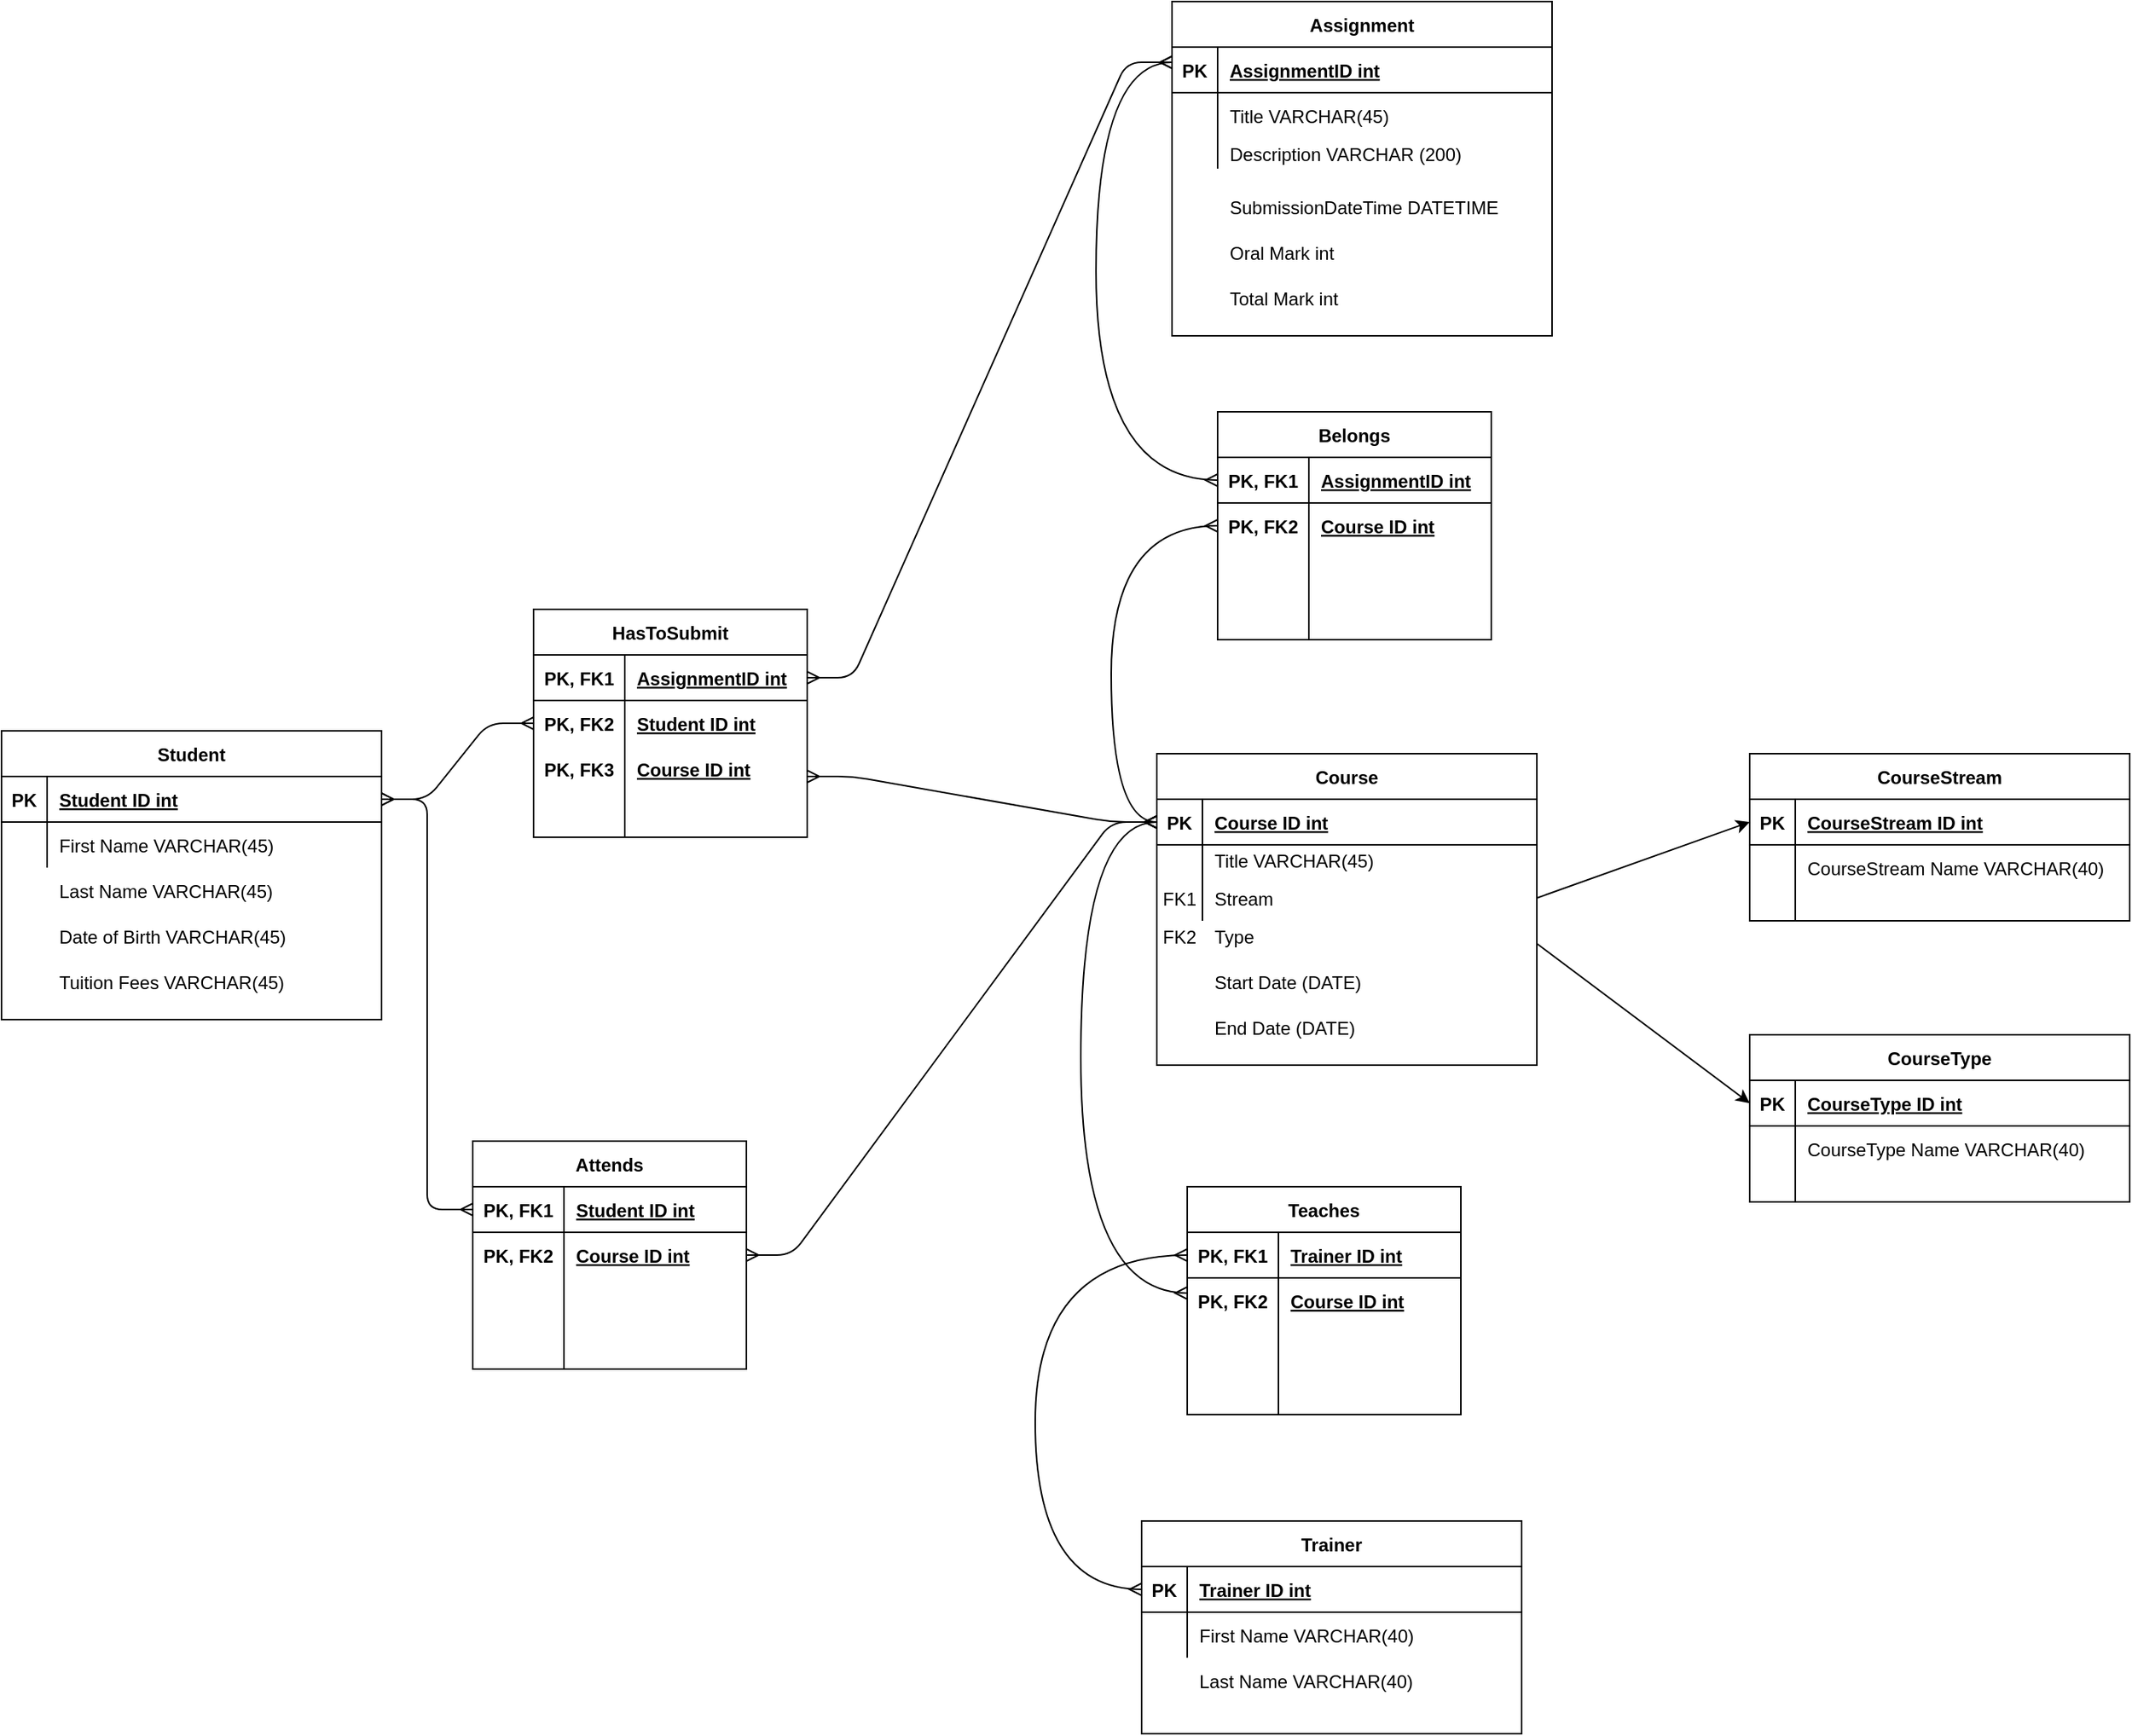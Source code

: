 <mxfile version="13.9.9" type="device"><diagram id="R2lEEEUBdFMjLlhIrx00" name="Page-1"><mxGraphModel dx="1874" dy="1692" grid="1" gridSize="10" guides="1" tooltips="1" connect="1" arrows="1" fold="1" page="1" pageScale="1" pageWidth="850" pageHeight="1100" background="none" math="0" shadow="0" extFonts="Permanent Marker^https://fonts.googleapis.com/css?family=Permanent+Marker"><root><mxCell id="0"/><mxCell id="1" parent="0"/><mxCell id="C-vyLk0tnHw3VtMMgP7b-2" value="Course" style="shape=table;startSize=30;container=1;collapsible=1;childLayout=tableLayout;fixedRows=1;rowLines=0;fontStyle=1;align=center;resizeLast=1;" parent="1" vertex="1"><mxGeometry x="610" y="-265" width="250" height="205" as="geometry"/></mxCell><mxCell id="C-vyLk0tnHw3VtMMgP7b-3" value="" style="shape=partialRectangle;collapsible=0;dropTarget=0;pointerEvents=0;fillColor=none;points=[[0,0.5],[1,0.5]];portConstraint=eastwest;top=0;left=0;right=0;bottom=1;" parent="C-vyLk0tnHw3VtMMgP7b-2" vertex="1"><mxGeometry y="30" width="250" height="30" as="geometry"/></mxCell><mxCell id="C-vyLk0tnHw3VtMMgP7b-4" value="PK" style="shape=partialRectangle;overflow=hidden;connectable=0;fillColor=none;top=0;left=0;bottom=0;right=0;fontStyle=1;" parent="C-vyLk0tnHw3VtMMgP7b-3" vertex="1"><mxGeometry width="30" height="30" as="geometry"/></mxCell><mxCell id="C-vyLk0tnHw3VtMMgP7b-5" value="Course ID int" style="shape=partialRectangle;overflow=hidden;connectable=0;fillColor=none;top=0;left=0;bottom=0;right=0;align=left;spacingLeft=6;fontStyle=5;" parent="C-vyLk0tnHw3VtMMgP7b-3" vertex="1"><mxGeometry x="30" width="220" height="30" as="geometry"/></mxCell><mxCell id="C-vyLk0tnHw3VtMMgP7b-6" value="" style="shape=partialRectangle;collapsible=0;dropTarget=0;pointerEvents=0;fillColor=none;points=[[0,0.5],[1,0.5]];portConstraint=eastwest;top=0;left=0;right=0;bottom=0;" parent="C-vyLk0tnHw3VtMMgP7b-2" vertex="1"><mxGeometry y="60" width="250" height="20" as="geometry"/></mxCell><mxCell id="C-vyLk0tnHw3VtMMgP7b-7" value="" style="shape=partialRectangle;overflow=hidden;connectable=0;fillColor=none;top=0;left=0;bottom=0;right=0;" parent="C-vyLk0tnHw3VtMMgP7b-6" vertex="1"><mxGeometry width="30" height="20" as="geometry"/></mxCell><mxCell id="C-vyLk0tnHw3VtMMgP7b-8" value="Title VARCHAR(45)" style="shape=partialRectangle;overflow=hidden;connectable=0;fillColor=none;top=0;left=0;bottom=0;right=0;align=left;spacingLeft=6;" parent="C-vyLk0tnHw3VtMMgP7b-6" vertex="1"><mxGeometry x="30" width="220" height="20" as="geometry"/></mxCell><mxCell id="C-vyLk0tnHw3VtMMgP7b-9" value="" style="shape=partialRectangle;collapsible=0;dropTarget=0;pointerEvents=0;fillColor=none;points=[[0,0.5],[1,0.5]];portConstraint=eastwest;top=0;left=0;right=0;bottom=0;" parent="C-vyLk0tnHw3VtMMgP7b-2" vertex="1"><mxGeometry y="80" width="250" height="30" as="geometry"/></mxCell><mxCell id="C-vyLk0tnHw3VtMMgP7b-10" value="FK1" style="shape=partialRectangle;overflow=hidden;connectable=0;fillColor=none;top=0;left=0;bottom=0;right=0;" parent="C-vyLk0tnHw3VtMMgP7b-9" vertex="1"><mxGeometry width="30" height="30" as="geometry"/></mxCell><mxCell id="C-vyLk0tnHw3VtMMgP7b-11" value="Stream" style="shape=partialRectangle;overflow=hidden;connectable=0;fillColor=none;top=0;left=0;bottom=0;right=0;align=left;spacingLeft=6;" parent="C-vyLk0tnHw3VtMMgP7b-9" vertex="1"><mxGeometry x="30" width="220" height="30" as="geometry"/></mxCell><mxCell id="C-vyLk0tnHw3VtMMgP7b-23" value="Student" style="shape=table;startSize=30;container=1;collapsible=1;childLayout=tableLayout;fixedRows=1;rowLines=0;fontStyle=1;align=center;resizeLast=1;" parent="1" vertex="1"><mxGeometry x="-150" y="-280" width="250" height="190" as="geometry"/></mxCell><mxCell id="C-vyLk0tnHw3VtMMgP7b-24" value="" style="shape=partialRectangle;collapsible=0;dropTarget=0;pointerEvents=0;fillColor=none;points=[[0,0.5],[1,0.5]];portConstraint=eastwest;top=0;left=0;right=0;bottom=1;" parent="C-vyLk0tnHw3VtMMgP7b-23" vertex="1"><mxGeometry y="30" width="250" height="30" as="geometry"/></mxCell><mxCell id="C-vyLk0tnHw3VtMMgP7b-25" value="PK" style="shape=partialRectangle;overflow=hidden;connectable=0;fillColor=none;top=0;left=0;bottom=0;right=0;fontStyle=1;" parent="C-vyLk0tnHw3VtMMgP7b-24" vertex="1"><mxGeometry width="30" height="30" as="geometry"/></mxCell><mxCell id="C-vyLk0tnHw3VtMMgP7b-26" value="Student ID int" style="shape=partialRectangle;overflow=hidden;connectable=0;fillColor=none;top=0;left=0;bottom=0;right=0;align=left;spacingLeft=6;fontStyle=5;" parent="C-vyLk0tnHw3VtMMgP7b-24" vertex="1"><mxGeometry x="30" width="220" height="30" as="geometry"/></mxCell><mxCell id="C-vyLk0tnHw3VtMMgP7b-27" value="" style="shape=partialRectangle;collapsible=0;dropTarget=0;pointerEvents=0;fillColor=none;points=[[0,0.5],[1,0.5]];portConstraint=eastwest;top=0;left=0;right=0;bottom=0;" parent="C-vyLk0tnHw3VtMMgP7b-23" vertex="1"><mxGeometry y="60" width="250" height="30" as="geometry"/></mxCell><mxCell id="C-vyLk0tnHw3VtMMgP7b-28" value="" style="shape=partialRectangle;overflow=hidden;connectable=0;fillColor=none;top=0;left=0;bottom=0;right=0;" parent="C-vyLk0tnHw3VtMMgP7b-27" vertex="1"><mxGeometry width="30" height="30" as="geometry"/></mxCell><mxCell id="C-vyLk0tnHw3VtMMgP7b-29" value="First Name VARCHAR(45)" style="shape=partialRectangle;overflow=hidden;connectable=0;fillColor=none;top=0;left=0;bottom=0;right=0;align=left;spacingLeft=6;" parent="C-vyLk0tnHw3VtMMgP7b-27" vertex="1"><mxGeometry x="30" width="220" height="30" as="geometry"/></mxCell><mxCell id="8CFXJ6U56gU6IKnNipUJ-2" value="Last Name VARCHAR(45)" style="shape=partialRectangle;overflow=hidden;connectable=0;fillColor=none;top=0;left=0;bottom=0;right=0;align=left;spacingLeft=6;" parent="1" vertex="1"><mxGeometry x="-120" y="-190" width="220" height="30" as="geometry"/></mxCell><mxCell id="8CFXJ6U56gU6IKnNipUJ-3" value="Date of Birth VARCHAR(45)" style="shape=partialRectangle;overflow=hidden;connectable=0;fillColor=none;top=0;left=0;bottom=0;right=0;align=left;spacingLeft=6;" parent="1" vertex="1"><mxGeometry x="-120" y="-160" width="220" height="30" as="geometry"/></mxCell><mxCell id="8CFXJ6U56gU6IKnNipUJ-4" value="Tuition Fees VARCHAR(45)" style="shape=partialRectangle;overflow=hidden;connectable=0;fillColor=none;top=0;left=0;bottom=0;right=0;align=left;spacingLeft=6;" parent="1" vertex="1"><mxGeometry x="-120" y="-130" width="220" height="30" as="geometry"/></mxCell><mxCell id="JusOzoQdyxFqWlx-njmN-6" value="CourseStream" style="shape=table;startSize=30;container=1;collapsible=1;childLayout=tableLayout;fixedRows=1;rowLines=0;fontStyle=1;align=center;resizeLast=1;" parent="1" vertex="1"><mxGeometry x="1000" y="-265" width="250" height="110" as="geometry"/></mxCell><mxCell id="JusOzoQdyxFqWlx-njmN-7" value="" style="shape=partialRectangle;collapsible=0;dropTarget=0;pointerEvents=0;fillColor=none;points=[[0,0.5],[1,0.5]];portConstraint=eastwest;top=0;left=0;right=0;bottom=1;" parent="JusOzoQdyxFqWlx-njmN-6" vertex="1"><mxGeometry y="30" width="250" height="30" as="geometry"/></mxCell><mxCell id="JusOzoQdyxFqWlx-njmN-8" value="PK" style="shape=partialRectangle;overflow=hidden;connectable=0;fillColor=none;top=0;left=0;bottom=0;right=0;fontStyle=1;" parent="JusOzoQdyxFqWlx-njmN-7" vertex="1"><mxGeometry width="30" height="30" as="geometry"/></mxCell><mxCell id="JusOzoQdyxFqWlx-njmN-9" value="CourseStream ID int" style="shape=partialRectangle;overflow=hidden;connectable=0;fillColor=none;top=0;left=0;bottom=0;right=0;align=left;spacingLeft=6;fontStyle=5;" parent="JusOzoQdyxFqWlx-njmN-7" vertex="1"><mxGeometry x="30" width="220" height="30" as="geometry"/></mxCell><mxCell id="JusOzoQdyxFqWlx-njmN-10" value="" style="shape=partialRectangle;collapsible=0;dropTarget=0;pointerEvents=0;fillColor=none;points=[[0,0.5],[1,0.5]];portConstraint=eastwest;top=0;left=0;right=0;bottom=0;" parent="JusOzoQdyxFqWlx-njmN-6" vertex="1"><mxGeometry y="60" width="250" height="30" as="geometry"/></mxCell><mxCell id="JusOzoQdyxFqWlx-njmN-11" value="" style="shape=partialRectangle;overflow=hidden;connectable=0;fillColor=none;top=0;left=0;bottom=0;right=0;" parent="JusOzoQdyxFqWlx-njmN-10" vertex="1"><mxGeometry width="30" height="30" as="geometry"/></mxCell><mxCell id="JusOzoQdyxFqWlx-njmN-12" value="CourseStream Name VARCHAR(40)" style="shape=partialRectangle;overflow=hidden;connectable=0;fillColor=none;top=0;left=0;bottom=0;right=0;align=left;spacingLeft=6;" parent="JusOzoQdyxFqWlx-njmN-10" vertex="1"><mxGeometry x="30" width="220" height="30" as="geometry"/></mxCell><mxCell id="JusOzoQdyxFqWlx-njmN-13" value="" style="shape=partialRectangle;collapsible=0;dropTarget=0;pointerEvents=0;fillColor=none;points=[[0,0.5],[1,0.5]];portConstraint=eastwest;top=0;left=0;right=0;bottom=0;" parent="JusOzoQdyxFqWlx-njmN-6" vertex="1"><mxGeometry y="90" width="250" height="20" as="geometry"/></mxCell><mxCell id="JusOzoQdyxFqWlx-njmN-14" value="" style="shape=partialRectangle;overflow=hidden;connectable=0;fillColor=none;top=0;left=0;bottom=0;right=0;" parent="JusOzoQdyxFqWlx-njmN-13" vertex="1"><mxGeometry width="30" height="20" as="geometry"/></mxCell><mxCell id="JusOzoQdyxFqWlx-njmN-15" value="" style="shape=partialRectangle;overflow=hidden;connectable=0;fillColor=none;top=0;left=0;bottom=0;right=0;align=left;spacingLeft=6;" parent="JusOzoQdyxFqWlx-njmN-13" vertex="1"><mxGeometry x="30" width="220" height="20" as="geometry"/></mxCell><mxCell id="JusOzoQdyxFqWlx-njmN-16" value="" style="endArrow=classic;html=1;exitX=1;exitY=0.5;exitDx=0;exitDy=0;entryX=0;entryY=0.5;entryDx=0;entryDy=0;" parent="1" source="C-vyLk0tnHw3VtMMgP7b-9" target="JusOzoQdyxFqWlx-njmN-7" edge="1"><mxGeometry width="50" height="50" relative="1" as="geometry"><mxPoint x="930" y="-130" as="sourcePoint"/><mxPoint x="980" y="-180" as="targetPoint"/></mxGeometry></mxCell><mxCell id="JusOzoQdyxFqWlx-njmN-17" value="CourseType" style="shape=table;startSize=30;container=1;collapsible=1;childLayout=tableLayout;fixedRows=1;rowLines=0;fontStyle=1;align=center;resizeLast=1;" parent="1" vertex="1"><mxGeometry x="1000" y="-80" width="250" height="110" as="geometry"/></mxCell><mxCell id="JusOzoQdyxFqWlx-njmN-18" value="" style="shape=partialRectangle;collapsible=0;dropTarget=0;pointerEvents=0;fillColor=none;points=[[0,0.5],[1,0.5]];portConstraint=eastwest;top=0;left=0;right=0;bottom=1;" parent="JusOzoQdyxFqWlx-njmN-17" vertex="1"><mxGeometry y="30" width="250" height="30" as="geometry"/></mxCell><mxCell id="JusOzoQdyxFqWlx-njmN-19" value="PK" style="shape=partialRectangle;overflow=hidden;connectable=0;fillColor=none;top=0;left=0;bottom=0;right=0;fontStyle=1;" parent="JusOzoQdyxFqWlx-njmN-18" vertex="1"><mxGeometry width="30" height="30" as="geometry"/></mxCell><mxCell id="JusOzoQdyxFqWlx-njmN-20" value="CourseType ID int" style="shape=partialRectangle;overflow=hidden;connectable=0;fillColor=none;top=0;left=0;bottom=0;right=0;align=left;spacingLeft=6;fontStyle=5;" parent="JusOzoQdyxFqWlx-njmN-18" vertex="1"><mxGeometry x="30" width="220" height="30" as="geometry"/></mxCell><mxCell id="JusOzoQdyxFqWlx-njmN-21" value="" style="shape=partialRectangle;collapsible=0;dropTarget=0;pointerEvents=0;fillColor=none;points=[[0,0.5],[1,0.5]];portConstraint=eastwest;top=0;left=0;right=0;bottom=0;" parent="JusOzoQdyxFqWlx-njmN-17" vertex="1"><mxGeometry y="60" width="250" height="30" as="geometry"/></mxCell><mxCell id="JusOzoQdyxFqWlx-njmN-22" value="" style="shape=partialRectangle;overflow=hidden;connectable=0;fillColor=none;top=0;left=0;bottom=0;right=0;" parent="JusOzoQdyxFqWlx-njmN-21" vertex="1"><mxGeometry width="30" height="30" as="geometry"/></mxCell><mxCell id="JusOzoQdyxFqWlx-njmN-23" value="CourseType Name VARCHAR(40)" style="shape=partialRectangle;overflow=hidden;connectable=0;fillColor=none;top=0;left=0;bottom=0;right=0;align=left;spacingLeft=6;" parent="JusOzoQdyxFqWlx-njmN-21" vertex="1"><mxGeometry x="30" width="220" height="30" as="geometry"/></mxCell><mxCell id="JusOzoQdyxFqWlx-njmN-24" value="" style="shape=partialRectangle;collapsible=0;dropTarget=0;pointerEvents=0;fillColor=none;points=[[0,0.5],[1,0.5]];portConstraint=eastwest;top=0;left=0;right=0;bottom=0;" parent="JusOzoQdyxFqWlx-njmN-17" vertex="1"><mxGeometry y="90" width="250" height="20" as="geometry"/></mxCell><mxCell id="JusOzoQdyxFqWlx-njmN-25" value="" style="shape=partialRectangle;overflow=hidden;connectable=0;fillColor=none;top=0;left=0;bottom=0;right=0;" parent="JusOzoQdyxFqWlx-njmN-24" vertex="1"><mxGeometry width="30" height="20" as="geometry"/></mxCell><mxCell id="JusOzoQdyxFqWlx-njmN-26" value="" style="shape=partialRectangle;overflow=hidden;connectable=0;fillColor=none;top=0;left=0;bottom=0;right=0;align=left;spacingLeft=6;" parent="JusOzoQdyxFqWlx-njmN-24" vertex="1"><mxGeometry x="30" width="220" height="20" as="geometry"/></mxCell><mxCell id="JusOzoQdyxFqWlx-njmN-28" value="FK2" style="shape=partialRectangle;overflow=hidden;connectable=0;fillColor=none;top=0;left=0;bottom=0;right=0;" parent="1" vertex="1"><mxGeometry x="610" y="-160" width="30" height="30" as="geometry"/></mxCell><mxCell id="JusOzoQdyxFqWlx-njmN-31" value="Type" style="shape=partialRectangle;overflow=hidden;connectable=0;fillColor=none;top=0;left=0;bottom=0;right=0;align=left;spacingLeft=6;" parent="1" vertex="1"><mxGeometry x="640" y="-160" width="220" height="30" as="geometry"/></mxCell><mxCell id="JusOzoQdyxFqWlx-njmN-32" value="" style="endArrow=classic;html=1;entryX=0;entryY=0.5;entryDx=0;entryDy=0;" parent="1" target="JusOzoQdyxFqWlx-njmN-18" edge="1"><mxGeometry width="50" height="50" relative="1" as="geometry"><mxPoint x="860" y="-140" as="sourcePoint"/><mxPoint x="980" y="10" as="targetPoint"/></mxGeometry></mxCell><mxCell id="JusOzoQdyxFqWlx-njmN-33" value="Start Date (DATE)" style="shape=partialRectangle;overflow=hidden;connectable=0;fillColor=none;top=0;left=0;bottom=0;right=0;align=left;spacingLeft=6;" parent="1" vertex="1"><mxGeometry x="640" y="-130" width="220" height="30" as="geometry"/></mxCell><mxCell id="JusOzoQdyxFqWlx-njmN-34" value="End Date (DATE)" style="shape=partialRectangle;overflow=hidden;connectable=0;fillColor=none;top=0;left=0;bottom=0;right=0;align=left;spacingLeft=6;" parent="1" vertex="1"><mxGeometry x="640" y="-100" width="220" height="30" as="geometry"/></mxCell><mxCell id="JusOzoQdyxFqWlx-njmN-35" value="Attends" style="shape=table;startSize=30;container=1;collapsible=1;childLayout=tableLayout;fixedRows=1;rowLines=0;fontStyle=1;align=center;resizeLast=1;" parent="1" vertex="1"><mxGeometry x="160" y="-10" width="180" height="150" as="geometry"/></mxCell><mxCell id="JusOzoQdyxFqWlx-njmN-36" value="" style="shape=partialRectangle;collapsible=0;dropTarget=0;pointerEvents=0;fillColor=none;top=0;left=0;bottom=1;right=0;points=[[0,0.5],[1,0.5]];portConstraint=eastwest;" parent="JusOzoQdyxFqWlx-njmN-35" vertex="1"><mxGeometry y="30" width="180" height="30" as="geometry"/></mxCell><mxCell id="JusOzoQdyxFqWlx-njmN-37" value="PK, FK1" style="shape=partialRectangle;connectable=0;fillColor=none;top=0;left=0;bottom=0;right=0;fontStyle=1;overflow=hidden;" parent="JusOzoQdyxFqWlx-njmN-36" vertex="1"><mxGeometry width="60" height="30" as="geometry"/></mxCell><mxCell id="JusOzoQdyxFqWlx-njmN-38" value="Student ID int" style="shape=partialRectangle;connectable=0;fillColor=none;top=0;left=0;bottom=0;right=0;align=left;spacingLeft=6;fontStyle=5;overflow=hidden;" parent="JusOzoQdyxFqWlx-njmN-36" vertex="1"><mxGeometry x="60" width="120" height="30" as="geometry"/></mxCell><mxCell id="JusOzoQdyxFqWlx-njmN-39" value="" style="shape=partialRectangle;collapsible=0;dropTarget=0;pointerEvents=0;fillColor=none;top=0;left=0;bottom=0;right=0;points=[[0,0.5],[1,0.5]];portConstraint=eastwest;" parent="JusOzoQdyxFqWlx-njmN-35" vertex="1"><mxGeometry y="60" width="180" height="30" as="geometry"/></mxCell><mxCell id="JusOzoQdyxFqWlx-njmN-40" value="PK, FK2" style="shape=partialRectangle;connectable=0;fillColor=none;top=0;left=0;bottom=0;right=0;editable=1;overflow=hidden;fontStyle=1" parent="JusOzoQdyxFqWlx-njmN-39" vertex="1"><mxGeometry width="60" height="30" as="geometry"/></mxCell><mxCell id="JusOzoQdyxFqWlx-njmN-41" value="Course ID int" style="shape=partialRectangle;connectable=0;fillColor=none;top=0;left=0;bottom=0;right=0;align=left;spacingLeft=6;overflow=hidden;fontStyle=5" parent="JusOzoQdyxFqWlx-njmN-39" vertex="1"><mxGeometry x="60" width="120" height="30" as="geometry"/></mxCell><mxCell id="JusOzoQdyxFqWlx-njmN-42" value="" style="shape=partialRectangle;collapsible=0;dropTarget=0;pointerEvents=0;fillColor=none;top=0;left=0;bottom=0;right=0;points=[[0,0.5],[1,0.5]];portConstraint=eastwest;" parent="JusOzoQdyxFqWlx-njmN-35" vertex="1"><mxGeometry y="90" width="180" height="30" as="geometry"/></mxCell><mxCell id="JusOzoQdyxFqWlx-njmN-43" value="" style="shape=partialRectangle;connectable=0;fillColor=none;top=0;left=0;bottom=0;right=0;editable=1;overflow=hidden;" parent="JusOzoQdyxFqWlx-njmN-42" vertex="1"><mxGeometry width="60" height="30" as="geometry"/></mxCell><mxCell id="JusOzoQdyxFqWlx-njmN-44" value="" style="shape=partialRectangle;connectable=0;fillColor=none;top=0;left=0;bottom=0;right=0;align=left;spacingLeft=6;overflow=hidden;" parent="JusOzoQdyxFqWlx-njmN-42" vertex="1"><mxGeometry x="60" width="120" height="30" as="geometry"/></mxCell><mxCell id="JusOzoQdyxFqWlx-njmN-45" value="" style="shape=partialRectangle;collapsible=0;dropTarget=0;pointerEvents=0;fillColor=none;top=0;left=0;bottom=0;right=0;points=[[0,0.5],[1,0.5]];portConstraint=eastwest;" parent="JusOzoQdyxFqWlx-njmN-35" vertex="1"><mxGeometry y="120" width="180" height="30" as="geometry"/></mxCell><mxCell id="JusOzoQdyxFqWlx-njmN-46" value="" style="shape=partialRectangle;connectable=0;fillColor=none;top=0;left=0;bottom=0;right=0;editable=1;overflow=hidden;" parent="JusOzoQdyxFqWlx-njmN-45" vertex="1"><mxGeometry width="60" height="30" as="geometry"/></mxCell><mxCell id="JusOzoQdyxFqWlx-njmN-47" value="" style="shape=partialRectangle;connectable=0;fillColor=none;top=0;left=0;bottom=0;right=0;align=left;spacingLeft=6;overflow=hidden;" parent="JusOzoQdyxFqWlx-njmN-45" vertex="1"><mxGeometry x="60" width="120" height="30" as="geometry"/></mxCell><mxCell id="JusOzoQdyxFqWlx-njmN-48" value="" style="edgeStyle=entityRelationEdgeStyle;fontSize=12;html=1;endArrow=ERmany;startArrow=ERmany;entryX=0;entryY=0.5;entryDx=0;entryDy=0;exitX=1;exitY=0.5;exitDx=0;exitDy=0;" parent="1" source="JusOzoQdyxFqWlx-njmN-39" target="C-vyLk0tnHw3VtMMgP7b-3" edge="1"><mxGeometry width="100" height="100" relative="1" as="geometry"><mxPoint x="280" y="310" as="sourcePoint"/><mxPoint x="400" y="300" as="targetPoint"/></mxGeometry></mxCell><mxCell id="JusOzoQdyxFqWlx-njmN-49" value="" style="edgeStyle=entityRelationEdgeStyle;fontSize=12;html=1;endArrow=ERmany;startArrow=ERmany;entryX=0;entryY=0.5;entryDx=0;entryDy=0;exitX=1;exitY=0.5;exitDx=0;exitDy=0;" parent="1" source="C-vyLk0tnHw3VtMMgP7b-24" target="JusOzoQdyxFqWlx-njmN-36" edge="1"><mxGeometry width="100" height="100" relative="1" as="geometry"><mxPoint x="280" y="210" as="sourcePoint"/><mxPoint x="380" y="110" as="targetPoint"/></mxGeometry></mxCell><mxCell id="JusOzoQdyxFqWlx-njmN-54" value="Trainer" style="shape=table;startSize=30;container=1;collapsible=1;childLayout=tableLayout;fixedRows=1;rowLines=0;fontStyle=1;align=center;resizeLast=1;" parent="1" vertex="1"><mxGeometry x="600" y="240" width="250" height="140" as="geometry"/></mxCell><mxCell id="JusOzoQdyxFqWlx-njmN-55" value="" style="shape=partialRectangle;collapsible=0;dropTarget=0;pointerEvents=0;fillColor=none;points=[[0,0.5],[1,0.5]];portConstraint=eastwest;top=0;left=0;right=0;bottom=1;" parent="JusOzoQdyxFqWlx-njmN-54" vertex="1"><mxGeometry y="30" width="250" height="30" as="geometry"/></mxCell><mxCell id="JusOzoQdyxFqWlx-njmN-56" value="PK" style="shape=partialRectangle;overflow=hidden;connectable=0;fillColor=none;top=0;left=0;bottom=0;right=0;fontStyle=1;" parent="JusOzoQdyxFqWlx-njmN-55" vertex="1"><mxGeometry width="30" height="30" as="geometry"/></mxCell><mxCell id="JusOzoQdyxFqWlx-njmN-57" value="Trainer ID int" style="shape=partialRectangle;overflow=hidden;connectable=0;fillColor=none;top=0;left=0;bottom=0;right=0;align=left;spacingLeft=6;fontStyle=5;" parent="JusOzoQdyxFqWlx-njmN-55" vertex="1"><mxGeometry x="30" width="220" height="30" as="geometry"/></mxCell><mxCell id="JusOzoQdyxFqWlx-njmN-58" value="" style="shape=partialRectangle;collapsible=0;dropTarget=0;pointerEvents=0;fillColor=none;points=[[0,0.5],[1,0.5]];portConstraint=eastwest;top=0;left=0;right=0;bottom=0;" parent="JusOzoQdyxFqWlx-njmN-54" vertex="1"><mxGeometry y="60" width="250" height="30" as="geometry"/></mxCell><mxCell id="JusOzoQdyxFqWlx-njmN-59" value="" style="shape=partialRectangle;overflow=hidden;connectable=0;fillColor=none;top=0;left=0;bottom=0;right=0;" parent="JusOzoQdyxFqWlx-njmN-58" vertex="1"><mxGeometry width="30" height="30" as="geometry"/></mxCell><mxCell id="JusOzoQdyxFqWlx-njmN-60" value="First Name VARCHAR(40)" style="shape=partialRectangle;overflow=hidden;connectable=0;fillColor=none;top=0;left=0;bottom=0;right=0;align=left;spacingLeft=6;" parent="JusOzoQdyxFqWlx-njmN-58" vertex="1"><mxGeometry x="30" width="220" height="30" as="geometry"/></mxCell><mxCell id="JusOzoQdyxFqWlx-njmN-61" value="Last Name VARCHAR(40)" style="shape=partialRectangle;overflow=hidden;connectable=0;fillColor=none;top=0;left=0;bottom=0;right=0;align=left;spacingLeft=6;" parent="1" vertex="1"><mxGeometry x="630" y="330" width="220" height="30" as="geometry"/></mxCell><mxCell id="JusOzoQdyxFqWlx-njmN-73" value="Assignment" style="shape=table;startSize=30;container=1;collapsible=1;childLayout=tableLayout;fixedRows=1;rowLines=0;fontStyle=1;align=center;resizeLast=1;" parent="1" vertex="1"><mxGeometry x="620" y="-760" width="250" height="220" as="geometry"/></mxCell><mxCell id="JusOzoQdyxFqWlx-njmN-74" value="" style="shape=partialRectangle;collapsible=0;dropTarget=0;pointerEvents=0;fillColor=none;points=[[0,0.5],[1,0.5]];portConstraint=eastwest;top=0;left=0;right=0;bottom=1;" parent="JusOzoQdyxFqWlx-njmN-73" vertex="1"><mxGeometry y="30" width="250" height="30" as="geometry"/></mxCell><mxCell id="JusOzoQdyxFqWlx-njmN-75" value="PK" style="shape=partialRectangle;overflow=hidden;connectable=0;fillColor=none;top=0;left=0;bottom=0;right=0;fontStyle=1;" parent="JusOzoQdyxFqWlx-njmN-74" vertex="1"><mxGeometry width="30" height="30" as="geometry"/></mxCell><mxCell id="JusOzoQdyxFqWlx-njmN-76" value="AssignmentID int" style="shape=partialRectangle;overflow=hidden;connectable=0;fillColor=none;top=0;left=0;bottom=0;right=0;align=left;spacingLeft=6;fontStyle=5;" parent="JusOzoQdyxFqWlx-njmN-74" vertex="1"><mxGeometry x="30" width="220" height="30" as="geometry"/></mxCell><mxCell id="JusOzoQdyxFqWlx-njmN-80" value="" style="shape=partialRectangle;collapsible=0;dropTarget=0;pointerEvents=0;fillColor=none;points=[[0,0.5],[1,0.5]];portConstraint=eastwest;top=0;left=0;right=0;bottom=0;" parent="JusOzoQdyxFqWlx-njmN-73" vertex="1"><mxGeometry y="60" width="250" height="30" as="geometry"/></mxCell><mxCell id="JusOzoQdyxFqWlx-njmN-81" value="" style="shape=partialRectangle;overflow=hidden;connectable=0;fillColor=none;top=0;left=0;bottom=0;right=0;" parent="JusOzoQdyxFqWlx-njmN-80" vertex="1"><mxGeometry width="30" height="30" as="geometry"/></mxCell><mxCell id="JusOzoQdyxFqWlx-njmN-82" value="Title VARCHAR(45) " style="shape=partialRectangle;overflow=hidden;connectable=0;fillColor=none;top=0;left=0;bottom=0;right=0;align=left;spacingLeft=6;" parent="JusOzoQdyxFqWlx-njmN-80" vertex="1"><mxGeometry x="30" width="220" height="30" as="geometry"/></mxCell><mxCell id="JusOzoQdyxFqWlx-njmN-77" value="" style="shape=partialRectangle;collapsible=0;dropTarget=0;pointerEvents=0;fillColor=none;points=[[0,0.5],[1,0.5]];portConstraint=eastwest;top=0;left=0;right=0;bottom=0;" parent="JusOzoQdyxFqWlx-njmN-73" vertex="1"><mxGeometry y="90" width="250" height="20" as="geometry"/></mxCell><mxCell id="JusOzoQdyxFqWlx-njmN-78" value="" style="shape=partialRectangle;overflow=hidden;connectable=0;fillColor=none;top=0;left=0;bottom=0;right=0;" parent="JusOzoQdyxFqWlx-njmN-77" vertex="1"><mxGeometry width="30" height="20" as="geometry"/></mxCell><mxCell id="JusOzoQdyxFqWlx-njmN-79" value="Description VARCHAR (200)" style="shape=partialRectangle;overflow=hidden;connectable=0;fillColor=none;top=0;left=0;bottom=0;right=0;align=left;spacingLeft=6;" parent="JusOzoQdyxFqWlx-njmN-77" vertex="1"><mxGeometry x="30" width="220" height="20" as="geometry"/></mxCell><mxCell id="JusOzoQdyxFqWlx-njmN-83" value="Oral Mark int" style="shape=partialRectangle;overflow=hidden;connectable=0;fillColor=none;top=0;left=0;bottom=0;right=0;align=left;spacingLeft=6;" parent="1" vertex="1"><mxGeometry x="650" y="-610" width="220" height="30" as="geometry"/></mxCell><mxCell id="JusOzoQdyxFqWlx-njmN-84" value="Total Mark int" style="shape=partialRectangle;overflow=hidden;connectable=0;fillColor=none;top=0;left=0;bottom=0;right=0;align=left;spacingLeft=6;" parent="1" vertex="1"><mxGeometry x="650" y="-580" width="220" height="30" as="geometry"/></mxCell><mxCell id="JusOzoQdyxFqWlx-njmN-85" value="Belongs" style="shape=table;startSize=30;container=1;collapsible=1;childLayout=tableLayout;fixedRows=1;rowLines=0;fontStyle=1;align=center;resizeLast=1;" parent="1" vertex="1"><mxGeometry x="650" y="-490" width="180" height="150" as="geometry"/></mxCell><mxCell id="JusOzoQdyxFqWlx-njmN-86" value="" style="shape=partialRectangle;collapsible=0;dropTarget=0;pointerEvents=0;fillColor=none;top=0;left=0;bottom=1;right=0;points=[[0,0.5],[1,0.5]];portConstraint=eastwest;" parent="JusOzoQdyxFqWlx-njmN-85" vertex="1"><mxGeometry y="30" width="180" height="30" as="geometry"/></mxCell><mxCell id="JusOzoQdyxFqWlx-njmN-87" value="PK, FK1" style="shape=partialRectangle;connectable=0;fillColor=none;top=0;left=0;bottom=0;right=0;fontStyle=1;overflow=hidden;" parent="JusOzoQdyxFqWlx-njmN-86" vertex="1"><mxGeometry width="60" height="30" as="geometry"/></mxCell><mxCell id="JusOzoQdyxFqWlx-njmN-88" value="AssignmentID int" style="shape=partialRectangle;connectable=0;fillColor=none;top=0;left=0;bottom=0;right=0;align=left;spacingLeft=6;fontStyle=5;overflow=hidden;" parent="JusOzoQdyxFqWlx-njmN-86" vertex="1"><mxGeometry x="60" width="120" height="30" as="geometry"/></mxCell><mxCell id="JusOzoQdyxFqWlx-njmN-89" value="" style="shape=partialRectangle;collapsible=0;dropTarget=0;pointerEvents=0;fillColor=none;top=0;left=0;bottom=0;right=0;points=[[0,0.5],[1,0.5]];portConstraint=eastwest;" parent="JusOzoQdyxFqWlx-njmN-85" vertex="1"><mxGeometry y="60" width="180" height="30" as="geometry"/></mxCell><mxCell id="JusOzoQdyxFqWlx-njmN-90" value="PK, FK2" style="shape=partialRectangle;connectable=0;fillColor=none;top=0;left=0;bottom=0;right=0;editable=1;overflow=hidden;fontStyle=1" parent="JusOzoQdyxFqWlx-njmN-89" vertex="1"><mxGeometry width="60" height="30" as="geometry"/></mxCell><mxCell id="JusOzoQdyxFqWlx-njmN-91" value="Course ID int" style="shape=partialRectangle;connectable=0;fillColor=none;top=0;left=0;bottom=0;right=0;align=left;spacingLeft=6;overflow=hidden;fontStyle=5" parent="JusOzoQdyxFqWlx-njmN-89" vertex="1"><mxGeometry x="60" width="120" height="30" as="geometry"/></mxCell><mxCell id="JusOzoQdyxFqWlx-njmN-92" value="" style="shape=partialRectangle;collapsible=0;dropTarget=0;pointerEvents=0;fillColor=none;top=0;left=0;bottom=0;right=0;points=[[0,0.5],[1,0.5]];portConstraint=eastwest;" parent="JusOzoQdyxFqWlx-njmN-85" vertex="1"><mxGeometry y="90" width="180" height="30" as="geometry"/></mxCell><mxCell id="JusOzoQdyxFqWlx-njmN-93" value="" style="shape=partialRectangle;connectable=0;fillColor=none;top=0;left=0;bottom=0;right=0;editable=1;overflow=hidden;" parent="JusOzoQdyxFqWlx-njmN-92" vertex="1"><mxGeometry width="60" height="30" as="geometry"/></mxCell><mxCell id="JusOzoQdyxFqWlx-njmN-94" value="" style="shape=partialRectangle;connectable=0;fillColor=none;top=0;left=0;bottom=0;right=0;align=left;spacingLeft=6;overflow=hidden;" parent="JusOzoQdyxFqWlx-njmN-92" vertex="1"><mxGeometry x="60" width="120" height="30" as="geometry"/></mxCell><mxCell id="JusOzoQdyxFqWlx-njmN-95" value="" style="shape=partialRectangle;collapsible=0;dropTarget=0;pointerEvents=0;fillColor=none;top=0;left=0;bottom=0;right=0;points=[[0,0.5],[1,0.5]];portConstraint=eastwest;" parent="JusOzoQdyxFqWlx-njmN-85" vertex="1"><mxGeometry y="120" width="180" height="30" as="geometry"/></mxCell><mxCell id="JusOzoQdyxFqWlx-njmN-96" value="" style="shape=partialRectangle;connectable=0;fillColor=none;top=0;left=0;bottom=0;right=0;editable=1;overflow=hidden;" parent="JusOzoQdyxFqWlx-njmN-95" vertex="1"><mxGeometry width="60" height="30" as="geometry"/></mxCell><mxCell id="JusOzoQdyxFqWlx-njmN-97" value="" style="shape=partialRectangle;connectable=0;fillColor=none;top=0;left=0;bottom=0;right=0;align=left;spacingLeft=6;overflow=hidden;" parent="JusOzoQdyxFqWlx-njmN-95" vertex="1"><mxGeometry x="60" width="120" height="30" as="geometry"/></mxCell><mxCell id="JusOzoQdyxFqWlx-njmN-99" value="" style="fontSize=12;html=1;endArrow=ERmany;startArrow=ERmany;edgeStyle=orthogonalEdgeStyle;elbow=vertical;curved=1;exitX=0;exitY=0.5;exitDx=0;exitDy=0;" parent="1" source="JusOzoQdyxFqWlx-njmN-86" edge="1"><mxGeometry width="100" height="100" relative="1" as="geometry"><mxPoint x="620" y="-280" as="sourcePoint"/><mxPoint x="620" y="-720" as="targetPoint"/><Array as="points"><mxPoint x="570" y="-445"/><mxPoint x="570" y="-720"/></Array></mxGeometry></mxCell><mxCell id="JusOzoQdyxFqWlx-njmN-100" value="" style="fontSize=12;html=1;endArrow=ERmany;startArrow=ERmany;edgeStyle=orthogonalEdgeStyle;elbow=vertical;curved=1;exitX=0;exitY=0.5;exitDx=0;exitDy=0;entryX=0;entryY=0.5;entryDx=0;entryDy=0;" parent="1" source="C-vyLk0tnHw3VtMMgP7b-3" target="JusOzoQdyxFqWlx-njmN-89" edge="1"><mxGeometry width="100" height="100" relative="1" as="geometry"><mxPoint x="560" y="150" as="sourcePoint"/><mxPoint x="530" y="-125" as="targetPoint"/><Array as="points"><mxPoint x="580" y="-220"/><mxPoint x="580" y="-415"/></Array></mxGeometry></mxCell><mxCell id="JusOzoQdyxFqWlx-njmN-101" value="HasToSubmit" style="shape=table;startSize=30;container=1;collapsible=1;childLayout=tableLayout;fixedRows=1;rowLines=0;fontStyle=1;align=center;resizeLast=1;" parent="1" vertex="1"><mxGeometry x="200" y="-360" width="180" height="150" as="geometry"/></mxCell><mxCell id="JusOzoQdyxFqWlx-njmN-102" value="" style="shape=partialRectangle;collapsible=0;dropTarget=0;pointerEvents=0;fillColor=none;top=0;left=0;bottom=1;right=0;points=[[0,0.5],[1,0.5]];portConstraint=eastwest;" parent="JusOzoQdyxFqWlx-njmN-101" vertex="1"><mxGeometry y="30" width="180" height="30" as="geometry"/></mxCell><mxCell id="JusOzoQdyxFqWlx-njmN-103" value="PK, FK1" style="shape=partialRectangle;connectable=0;fillColor=none;top=0;left=0;bottom=0;right=0;fontStyle=1;overflow=hidden;" parent="JusOzoQdyxFqWlx-njmN-102" vertex="1"><mxGeometry width="60" height="30" as="geometry"/></mxCell><mxCell id="JusOzoQdyxFqWlx-njmN-104" value="AssignmentID int" style="shape=partialRectangle;connectable=0;fillColor=none;top=0;left=0;bottom=0;right=0;align=left;spacingLeft=6;fontStyle=5;overflow=hidden;" parent="JusOzoQdyxFqWlx-njmN-102" vertex="1"><mxGeometry x="60" width="120" height="30" as="geometry"/></mxCell><mxCell id="JusOzoQdyxFqWlx-njmN-105" value="" style="shape=partialRectangle;collapsible=0;dropTarget=0;pointerEvents=0;fillColor=none;top=0;left=0;bottom=0;right=0;points=[[0,0.5],[1,0.5]];portConstraint=eastwest;" parent="JusOzoQdyxFqWlx-njmN-101" vertex="1"><mxGeometry y="60" width="180" height="30" as="geometry"/></mxCell><mxCell id="JusOzoQdyxFqWlx-njmN-106" value="PK, FK2" style="shape=partialRectangle;connectable=0;fillColor=none;top=0;left=0;bottom=0;right=0;editable=1;overflow=hidden;fontStyle=1" parent="JusOzoQdyxFqWlx-njmN-105" vertex="1"><mxGeometry width="60" height="30" as="geometry"/></mxCell><mxCell id="JusOzoQdyxFqWlx-njmN-107" value="Student ID int" style="shape=partialRectangle;connectable=0;fillColor=none;top=0;left=0;bottom=0;right=0;align=left;spacingLeft=6;overflow=hidden;fontStyle=5" parent="JusOzoQdyxFqWlx-njmN-105" vertex="1"><mxGeometry x="60" width="120" height="30" as="geometry"/></mxCell><mxCell id="JusOzoQdyxFqWlx-njmN-108" value="" style="shape=partialRectangle;collapsible=0;dropTarget=0;pointerEvents=0;fillColor=none;top=0;left=0;bottom=0;right=0;points=[[0,0.5],[1,0.5]];portConstraint=eastwest;" parent="JusOzoQdyxFqWlx-njmN-101" vertex="1"><mxGeometry y="90" width="180" height="30" as="geometry"/></mxCell><mxCell id="JusOzoQdyxFqWlx-njmN-109" value="" style="shape=partialRectangle;connectable=0;fillColor=none;top=0;left=0;bottom=0;right=0;editable=1;overflow=hidden;" parent="JusOzoQdyxFqWlx-njmN-108" vertex="1"><mxGeometry width="60" height="30" as="geometry"/></mxCell><mxCell id="JusOzoQdyxFqWlx-njmN-110" value="" style="shape=partialRectangle;connectable=0;fillColor=none;top=0;left=0;bottom=0;right=0;align=left;spacingLeft=6;overflow=hidden;" parent="JusOzoQdyxFqWlx-njmN-108" vertex="1"><mxGeometry x="60" width="120" height="30" as="geometry"/></mxCell><mxCell id="JusOzoQdyxFqWlx-njmN-111" value="" style="shape=partialRectangle;collapsible=0;dropTarget=0;pointerEvents=0;fillColor=none;top=0;left=0;bottom=0;right=0;points=[[0,0.5],[1,0.5]];portConstraint=eastwest;" parent="JusOzoQdyxFqWlx-njmN-101" vertex="1"><mxGeometry y="120" width="180" height="30" as="geometry"/></mxCell><mxCell id="JusOzoQdyxFqWlx-njmN-112" value="" style="shape=partialRectangle;connectable=0;fillColor=none;top=0;left=0;bottom=0;right=0;editable=1;overflow=hidden;" parent="JusOzoQdyxFqWlx-njmN-111" vertex="1"><mxGeometry width="60" height="30" as="geometry"/></mxCell><mxCell id="JusOzoQdyxFqWlx-njmN-113" value="" style="shape=partialRectangle;connectable=0;fillColor=none;top=0;left=0;bottom=0;right=0;align=left;spacingLeft=6;overflow=hidden;" parent="JusOzoQdyxFqWlx-njmN-111" vertex="1"><mxGeometry x="60" width="120" height="30" as="geometry"/></mxCell><mxCell id="JusOzoQdyxFqWlx-njmN-114" value="" style="edgeStyle=entityRelationEdgeStyle;fontSize=12;html=1;endArrow=ERmany;startArrow=ERmany;strokeColor=#000000;entryX=0;entryY=0.5;entryDx=0;entryDy=0;exitX=1;exitY=0.5;exitDx=0;exitDy=0;" parent="1" source="C-vyLk0tnHw3VtMMgP7b-24" target="JusOzoQdyxFqWlx-njmN-105" edge="1"><mxGeometry width="100" height="100" relative="1" as="geometry"><mxPoint x="290" y="-130" as="sourcePoint"/><mxPoint x="390" y="-230" as="targetPoint"/></mxGeometry></mxCell><mxCell id="JusOzoQdyxFqWlx-njmN-115" value="" style="edgeStyle=entityRelationEdgeStyle;fontSize=12;html=1;endArrow=ERmany;startArrow=ERmany;strokeColor=#000000;exitX=1;exitY=0.5;exitDx=0;exitDy=0;" parent="1" source="JusOzoQdyxFqWlx-njmN-102" edge="1"><mxGeometry width="100" height="100" relative="1" as="geometry"><mxPoint x="290" y="-230" as="sourcePoint"/><mxPoint x="620" y="-720" as="targetPoint"/></mxGeometry></mxCell><mxCell id="JusOzoQdyxFqWlx-njmN-116" value="SubmissionDateTime DATETIME" style="shape=partialRectangle;overflow=hidden;connectable=0;fillColor=none;top=0;left=0;bottom=0;right=0;align=left;spacingLeft=6;" parent="1" vertex="1"><mxGeometry x="650" y="-640" width="220" height="30" as="geometry"/></mxCell><mxCell id="Ht0n4KSGQss-PGp5SV0U-1" value="Teaches" style="shape=table;startSize=30;container=1;collapsible=1;childLayout=tableLayout;fixedRows=1;rowLines=0;fontStyle=1;align=center;resizeLast=1;" vertex="1" parent="1"><mxGeometry x="630" y="20" width="180" height="150" as="geometry"/></mxCell><mxCell id="Ht0n4KSGQss-PGp5SV0U-2" value="" style="shape=partialRectangle;collapsible=0;dropTarget=0;pointerEvents=0;fillColor=none;top=0;left=0;bottom=1;right=0;points=[[0,0.5],[1,0.5]];portConstraint=eastwest;" vertex="1" parent="Ht0n4KSGQss-PGp5SV0U-1"><mxGeometry y="30" width="180" height="30" as="geometry"/></mxCell><mxCell id="Ht0n4KSGQss-PGp5SV0U-3" value="PK, FK1" style="shape=partialRectangle;connectable=0;fillColor=none;top=0;left=0;bottom=0;right=0;fontStyle=1;overflow=hidden;" vertex="1" parent="Ht0n4KSGQss-PGp5SV0U-2"><mxGeometry width="60" height="30" as="geometry"/></mxCell><mxCell id="Ht0n4KSGQss-PGp5SV0U-4" value="Trainer ID int" style="shape=partialRectangle;connectable=0;fillColor=none;top=0;left=0;bottom=0;right=0;align=left;spacingLeft=6;fontStyle=5;overflow=hidden;" vertex="1" parent="Ht0n4KSGQss-PGp5SV0U-2"><mxGeometry x="60" width="120" height="30" as="geometry"/></mxCell><mxCell id="Ht0n4KSGQss-PGp5SV0U-5" value="" style="shape=partialRectangle;collapsible=0;dropTarget=0;pointerEvents=0;fillColor=none;top=0;left=0;bottom=0;right=0;points=[[0,0.5],[1,0.5]];portConstraint=eastwest;" vertex="1" parent="Ht0n4KSGQss-PGp5SV0U-1"><mxGeometry y="60" width="180" height="30" as="geometry"/></mxCell><mxCell id="Ht0n4KSGQss-PGp5SV0U-6" value="PK, FK2" style="shape=partialRectangle;connectable=0;fillColor=none;top=0;left=0;bottom=0;right=0;editable=1;overflow=hidden;fontStyle=1" vertex="1" parent="Ht0n4KSGQss-PGp5SV0U-5"><mxGeometry width="60" height="30" as="geometry"/></mxCell><mxCell id="Ht0n4KSGQss-PGp5SV0U-7" value="Course ID int" style="shape=partialRectangle;connectable=0;fillColor=none;top=0;left=0;bottom=0;right=0;align=left;spacingLeft=6;overflow=hidden;fontStyle=5" vertex="1" parent="Ht0n4KSGQss-PGp5SV0U-5"><mxGeometry x="60" width="120" height="30" as="geometry"/></mxCell><mxCell id="Ht0n4KSGQss-PGp5SV0U-8" value="" style="shape=partialRectangle;collapsible=0;dropTarget=0;pointerEvents=0;fillColor=none;top=0;left=0;bottom=0;right=0;points=[[0,0.5],[1,0.5]];portConstraint=eastwest;" vertex="1" parent="Ht0n4KSGQss-PGp5SV0U-1"><mxGeometry y="90" width="180" height="30" as="geometry"/></mxCell><mxCell id="Ht0n4KSGQss-PGp5SV0U-9" value="" style="shape=partialRectangle;connectable=0;fillColor=none;top=0;left=0;bottom=0;right=0;editable=1;overflow=hidden;" vertex="1" parent="Ht0n4KSGQss-PGp5SV0U-8"><mxGeometry width="60" height="30" as="geometry"/></mxCell><mxCell id="Ht0n4KSGQss-PGp5SV0U-10" value="" style="shape=partialRectangle;connectable=0;fillColor=none;top=0;left=0;bottom=0;right=0;align=left;spacingLeft=6;overflow=hidden;" vertex="1" parent="Ht0n4KSGQss-PGp5SV0U-8"><mxGeometry x="60" width="120" height="30" as="geometry"/></mxCell><mxCell id="Ht0n4KSGQss-PGp5SV0U-11" value="" style="shape=partialRectangle;collapsible=0;dropTarget=0;pointerEvents=0;fillColor=none;top=0;left=0;bottom=0;right=0;points=[[0,0.5],[1,0.5]];portConstraint=eastwest;" vertex="1" parent="Ht0n4KSGQss-PGp5SV0U-1"><mxGeometry y="120" width="180" height="30" as="geometry"/></mxCell><mxCell id="Ht0n4KSGQss-PGp5SV0U-12" value="" style="shape=partialRectangle;connectable=0;fillColor=none;top=0;left=0;bottom=0;right=0;editable=1;overflow=hidden;" vertex="1" parent="Ht0n4KSGQss-PGp5SV0U-11"><mxGeometry width="60" height="30" as="geometry"/></mxCell><mxCell id="Ht0n4KSGQss-PGp5SV0U-13" value="" style="shape=partialRectangle;connectable=0;fillColor=none;top=0;left=0;bottom=0;right=0;align=left;spacingLeft=6;overflow=hidden;" vertex="1" parent="Ht0n4KSGQss-PGp5SV0U-11"><mxGeometry x="60" width="120" height="30" as="geometry"/></mxCell><mxCell id="Ht0n4KSGQss-PGp5SV0U-14" value="" style="fontSize=12;html=1;endArrow=ERmany;startArrow=ERmany;edgeStyle=orthogonalEdgeStyle;elbow=vertical;curved=1;exitX=0;exitY=0.5;exitDx=0;exitDy=0;entryX=0;entryY=0.5;entryDx=0;entryDy=0;" edge="1" parent="1" source="JusOzoQdyxFqWlx-njmN-55" target="Ht0n4KSGQss-PGp5SV0U-2"><mxGeometry width="100" height="100" relative="1" as="geometry"><mxPoint x="590" y="295" as="sourcePoint"/><mxPoint x="630" y="100" as="targetPoint"/><Array as="points"><mxPoint x="530" y="285"/><mxPoint x="530" y="65"/></Array></mxGeometry></mxCell><mxCell id="Ht0n4KSGQss-PGp5SV0U-15" value="" style="fontSize=12;html=1;endArrow=ERmany;startArrow=ERmany;edgeStyle=orthogonalEdgeStyle;elbow=vertical;curved=1;exitX=0;exitY=0.5;exitDx=0;exitDy=0;" edge="1" parent="1"><mxGeometry width="100" height="100" relative="1" as="geometry"><mxPoint x="630" y="90" as="sourcePoint"/><mxPoint x="610" y="-220" as="targetPoint"/><Array as="points"><mxPoint x="560" y="90"/><mxPoint x="560" y="-220"/></Array></mxGeometry></mxCell><mxCell id="Ht0n4KSGQss-PGp5SV0U-16" value="Course ID int" style="shape=partialRectangle;connectable=0;fillColor=none;top=0;left=0;bottom=0;right=0;align=left;spacingLeft=6;overflow=hidden;fontStyle=5" vertex="1" parent="1"><mxGeometry x="260" y="-270" width="120" height="30" as="geometry"/></mxCell><mxCell id="Ht0n4KSGQss-PGp5SV0U-17" value="PK, FK3" style="shape=partialRectangle;connectable=0;fillColor=none;top=0;left=0;bottom=0;right=0;editable=1;overflow=hidden;fontStyle=1" vertex="1" parent="1"><mxGeometry x="200" y="-270" width="60" height="30" as="geometry"/></mxCell><mxCell id="Ht0n4KSGQss-PGp5SV0U-18" value="" style="edgeStyle=entityRelationEdgeStyle;fontSize=12;html=1;endArrow=ERmany;startArrow=ERmany;entryX=0;entryY=0.5;entryDx=0;entryDy=0;" edge="1" parent="1" target="C-vyLk0tnHw3VtMMgP7b-3"><mxGeometry width="100" height="100" relative="1" as="geometry"><mxPoint x="380" y="-250" as="sourcePoint"/><mxPoint x="470" y="-280" as="targetPoint"/></mxGeometry></mxCell></root></mxGraphModel></diagram></mxfile>